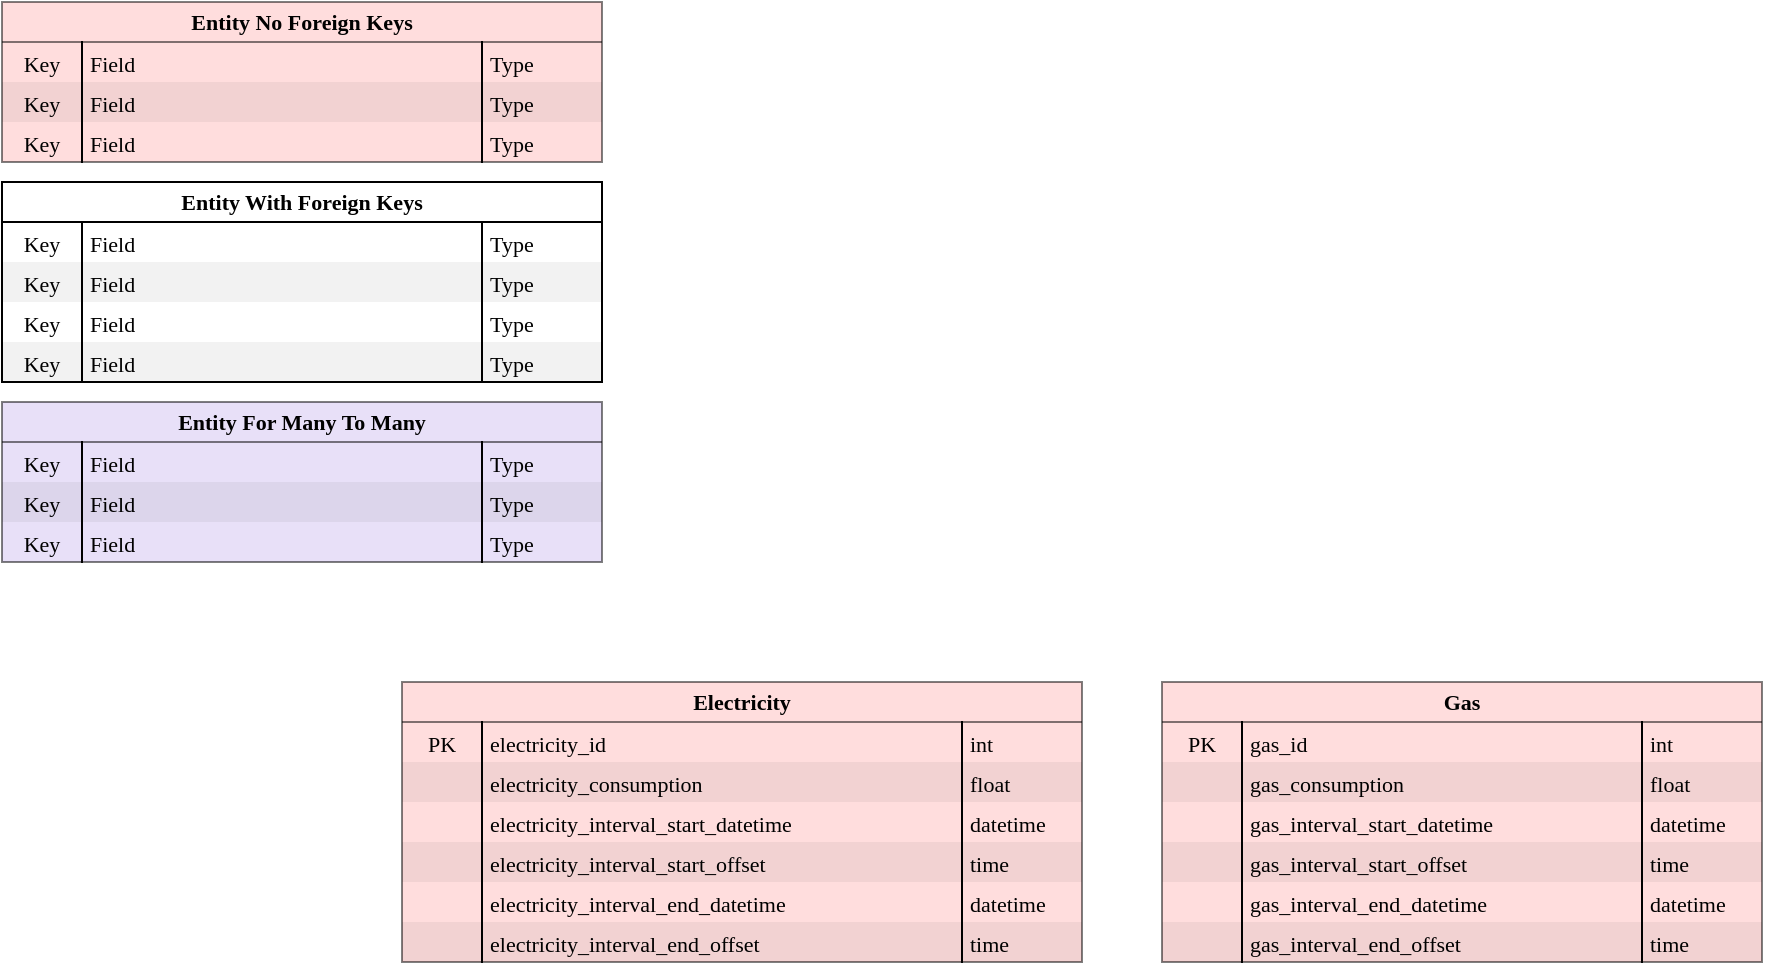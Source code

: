 <mxfile>
    <diagram id="EmLWrfxEd9g9q1BMOvcd" name="octo_tweet">
        <mxGraphModel dx="403" dy="310" grid="1" gridSize="10" guides="1" tooltips="1" connect="1" arrows="1" fold="1" page="1" pageScale="1" pageWidth="1169" pageHeight="827" math="0" shadow="0">
            <root>
                <mxCell id="0"/>
                <mxCell id="1" parent="0"/>
                <mxCell id="2" value="Entity No Foreign Keys" style="html=1;whiteSpace=wrap;swimlane;resizeParent=1;resizeParentMax=0;resizeLast=0;collapsible=1;marginBottom=0;swimlaneFillColor=#FFBBBB;startSize=20;fontSize=11;fontColor=#000000;spacing=0;strokeOpacity=100;fontFamily=Lucida Console;fillColor=#ffbbbb;swimlaneLine=1;opacity=50;gradientColor=none;" parent="1" vertex="1" zOrder="69">
                    <mxGeometry x="20" y="20" width="300" height="80" as="geometry"/>
                </mxCell>
                <mxCell id="3" value="Key" style="strokeColor=none;part=1;resizeHeight=0;align=center;verticalAlign=top;spacingLeft=4;spacingRight=4;overflow=hidden;rotatable=0;points=[[0,0.5],[1,0.5]];portConstraint=eastwest;swimlaneFillColor=#ffffff;fontSize=11;fontColor=#000000;fillColor=none;strokeOpacity=100;spacing=0;fontFamily=Lucida Console;" parent="2" vertex="1">
                    <mxGeometry y="20" width="40" height="20" as="geometry"/>
                </mxCell>
                <mxCell id="4" value="Field" style="shape=partialRectangle;top=0;right=0;bottom=0;part=1;resizeHeight=0;align=left;verticalAlign=top;spacingLeft=4;spacingRight=4;overflow=hidden;rotatable=0;points=[[0,0.5],[1,0.5]];portConstraint=eastwest;swimlaneFillColor=#ffffff;fontSize=11;fontColor=#000000;fillColor=none;strokeOpacity=100;spacing=0;fontFamily=Lucida Console;" parent="2" vertex="1">
                    <mxGeometry x="40" y="20" width="200" height="20" as="geometry"/>
                </mxCell>
                <mxCell id="5" value="Type" style="shape=partialRectangle;top=0;right=0;bottom=0;part=1;resizeHeight=0;align=left;verticalAlign=top;spacingLeft=4;spacingRight=4;overflow=hidden;rotatable=0;points=[[0,0.5],[1,0.5]];portConstraint=eastwest;swimlaneFillColor=#ffffff;fontSize=11;fontColor=#000000;fillColor=none;strokeOpacity=100;spacing=0;fontFamily=Lucida Console;" parent="2" vertex="1">
                    <mxGeometry x="240" y="20" width="60" height="20" as="geometry"/>
                </mxCell>
                <mxCell id="6" value="Key" style="strokeColor=none;part=1;resizeHeight=0;align=center;verticalAlign=top;spacingLeft=4;spacingRight=4;overflow=hidden;rotatable=0;points=[[0,0.5],[1,0.5]];portConstraint=eastwest;swimlaneFillColor=#ffffff;fontSize=11;fontColor=#000000;fillColor=#000000;strokeOpacity=100;spacing=0;fontFamily=Lucida Console;fillOpacity=5;" parent="2" vertex="1">
                    <mxGeometry y="40" width="40" height="20" as="geometry"/>
                </mxCell>
                <mxCell id="7" value="Field" style="shape=partialRectangle;top=0;right=0;bottom=0;part=1;resizeHeight=0;align=left;verticalAlign=top;spacingLeft=4;spacingRight=4;overflow=hidden;rotatable=0;points=[[0,0.5],[1,0.5]];portConstraint=eastwest;swimlaneFillColor=#ffffff;fontSize=11;fontColor=#000000;fillColor=#000000;strokeOpacity=100;spacing=0;fontFamily=Lucida Console;fillOpacity=5;" parent="2" vertex="1">
                    <mxGeometry x="40" y="40" width="200" height="20" as="geometry"/>
                </mxCell>
                <mxCell id="8" value="Type" style="shape=partialRectangle;top=0;right=0;bottom=0;part=1;resizeHeight=0;align=left;verticalAlign=top;spacingLeft=4;spacingRight=4;overflow=hidden;rotatable=0;points=[[0,0.5],[1,0.5]];portConstraint=eastwest;swimlaneFillColor=#ffffff;fontSize=11;fontColor=#000000;fillColor=#000000;strokeOpacity=100;spacing=0;fontFamily=Lucida Console;fillOpacity=5;" parent="2" vertex="1">
                    <mxGeometry x="240" y="40" width="60" height="20" as="geometry"/>
                </mxCell>
                <mxCell id="9" value="Key" style="strokeColor=none;part=1;resizeHeight=0;align=center;verticalAlign=top;spacingLeft=4;spacingRight=4;overflow=hidden;rotatable=0;points=[[0,0.5],[1,0.5]];portConstraint=eastwest;swimlaneFillColor=#ffffff;fontSize=11;fontColor=#000000;fillColor=none;strokeOpacity=100;spacing=0;fontFamily=Lucida Console;" parent="2" vertex="1">
                    <mxGeometry y="60" width="40" height="20" as="geometry"/>
                </mxCell>
                <mxCell id="10" value="Field" style="shape=partialRectangle;top=0;right=0;bottom=0;part=1;resizeHeight=0;align=left;verticalAlign=top;spacingLeft=4;spacingRight=4;overflow=hidden;rotatable=0;points=[[0,0.5],[1,0.5]];portConstraint=eastwest;swimlaneFillColor=#ffffff;fontSize=11;fontColor=#000000;fillColor=none;strokeOpacity=100;spacing=0;fontFamily=Lucida Console;" parent="2" vertex="1">
                    <mxGeometry x="40" y="60" width="200" height="20" as="geometry"/>
                </mxCell>
                <mxCell id="11" value="Type" style="shape=partialRectangle;top=0;right=0;bottom=0;part=1;resizeHeight=0;align=left;verticalAlign=top;spacingLeft=4;spacingRight=4;overflow=hidden;rotatable=0;points=[[0,0.5],[1,0.5]];portConstraint=eastwest;swimlaneFillColor=#ffffff;fontSize=11;fontColor=#000000;fillColor=none;strokeOpacity=100;spacing=0;fontFamily=Lucida Console;" parent="2" vertex="1">
                    <mxGeometry x="240" y="60" width="60" height="20" as="geometry"/>
                </mxCell>
                <mxCell id="12" value="Entity With Foreign Keys" style="html=1;whiteSpace=wrap;swimlane;resizeParent=1;resizeParentMax=0;resizeLast=0;collapsible=1;marginBottom=0;swimlaneFillColor=#ffffff;startSize=20;fontSize=11;fontColor=#000000;spacing=0;strokeOpacity=100;fontFamily=Lucida Console;" parent="1" vertex="1" zOrder="69">
                    <mxGeometry x="20" y="110" width="300" height="100" as="geometry"/>
                </mxCell>
                <mxCell id="13" value="Key" style="strokeColor=none;part=1;resizeHeight=0;align=center;verticalAlign=top;spacingLeft=4;spacingRight=4;overflow=hidden;rotatable=0;points=[[0,0.5],[1,0.5]];portConstraint=eastwest;swimlaneFillColor=#ffffff;fontSize=11;fontColor=#000000;fillColor=none;strokeOpacity=100;spacing=0;fontFamily=Lucida Console;" parent="12" vertex="1">
                    <mxGeometry y="20" width="40" height="20" as="geometry"/>
                </mxCell>
                <mxCell id="14" value="Field" style="shape=partialRectangle;top=0;right=0;bottom=0;part=1;resizeHeight=0;align=left;verticalAlign=top;spacingLeft=4;spacingRight=4;overflow=hidden;rotatable=0;points=[[0,0.5],[1,0.5]];portConstraint=eastwest;swimlaneFillColor=#ffffff;fontSize=11;fontColor=#000000;fillColor=none;strokeOpacity=100;spacing=0;fontFamily=Lucida Console;" parent="12" vertex="1">
                    <mxGeometry x="40" y="20" width="200" height="20" as="geometry"/>
                </mxCell>
                <mxCell id="15" value="Type" style="shape=partialRectangle;top=0;right=0;bottom=0;part=1;resizeHeight=0;align=left;verticalAlign=top;spacingLeft=4;spacingRight=4;overflow=hidden;rotatable=0;points=[[0,0.5],[1,0.5]];portConstraint=eastwest;swimlaneFillColor=#ffffff;fontSize=11;fontColor=#000000;fillColor=none;strokeOpacity=100;spacing=0;fontFamily=Lucida Console;" parent="12" vertex="1">
                    <mxGeometry x="240" y="20" width="60" height="20" as="geometry"/>
                </mxCell>
                <mxCell id="16" value="Key" style="strokeColor=none;part=1;resizeHeight=0;align=center;verticalAlign=top;spacingLeft=4;spacingRight=4;overflow=hidden;rotatable=0;points=[[0,0.5],[1,0.5]];portConstraint=eastwest;swimlaneFillColor=#ffffff;fontSize=11;fontColor=#000000;fillColor=#000000;strokeOpacity=100;spacing=0;fontFamily=Lucida Console;fillOpacity=5;" parent="12" vertex="1">
                    <mxGeometry y="40" width="40" height="20" as="geometry"/>
                </mxCell>
                <mxCell id="17" value="Field" style="shape=partialRectangle;top=0;right=0;bottom=0;part=1;resizeHeight=0;align=left;verticalAlign=top;spacingLeft=4;spacingRight=4;overflow=hidden;rotatable=0;points=[[0,0.5],[1,0.5]];portConstraint=eastwest;swimlaneFillColor=#ffffff;fontSize=11;fontColor=#000000;fillColor=#000000;strokeOpacity=100;spacing=0;fontFamily=Lucida Console;fillOpacity=5;" parent="12" vertex="1">
                    <mxGeometry x="40" y="40" width="200" height="20" as="geometry"/>
                </mxCell>
                <mxCell id="18" value="Type" style="shape=partialRectangle;top=0;right=0;bottom=0;part=1;resizeHeight=0;align=left;verticalAlign=top;spacingLeft=4;spacingRight=4;overflow=hidden;rotatable=0;points=[[0,0.5],[1,0.5]];portConstraint=eastwest;swimlaneFillColor=#ffffff;fontSize=11;fontColor=#000000;fillColor=#000000;strokeOpacity=100;spacing=0;fontFamily=Lucida Console;fillOpacity=5;" parent="12" vertex="1">
                    <mxGeometry x="240" y="40" width="60" height="20" as="geometry"/>
                </mxCell>
                <mxCell id="19" value="Key" style="strokeColor=none;part=1;resizeHeight=0;align=center;verticalAlign=top;spacingLeft=4;spacingRight=4;overflow=hidden;rotatable=0;points=[[0,0.5],[1,0.5]];portConstraint=eastwest;swimlaneFillColor=#ffffff;fontSize=11;fontColor=#000000;fillColor=none;strokeOpacity=100;spacing=0;fontFamily=Lucida Console;" parent="12" vertex="1">
                    <mxGeometry y="60" width="40" height="20" as="geometry"/>
                </mxCell>
                <mxCell id="20" value="Field" style="shape=partialRectangle;top=0;right=0;bottom=0;part=1;resizeHeight=0;align=left;verticalAlign=top;spacingLeft=4;spacingRight=4;overflow=hidden;rotatable=0;points=[[0,0.5],[1,0.5]];portConstraint=eastwest;swimlaneFillColor=#ffffff;fontSize=11;fontColor=#000000;fillColor=none;strokeOpacity=100;spacing=0;fontFamily=Lucida Console;" parent="12" vertex="1">
                    <mxGeometry x="40" y="60" width="200" height="20" as="geometry"/>
                </mxCell>
                <mxCell id="21" value="Type" style="shape=partialRectangle;top=0;right=0;bottom=0;part=1;resizeHeight=0;align=left;verticalAlign=top;spacingLeft=4;spacingRight=4;overflow=hidden;rotatable=0;points=[[0,0.5],[1,0.5]];portConstraint=eastwest;swimlaneFillColor=#ffffff;fontSize=11;fontColor=#000000;fillColor=none;strokeOpacity=100;spacing=0;fontFamily=Lucida Console;" parent="12" vertex="1">
                    <mxGeometry x="240" y="60" width="60" height="20" as="geometry"/>
                </mxCell>
                <mxCell id="22" value="Key" style="strokeColor=none;part=1;resizeHeight=0;align=center;verticalAlign=top;spacingLeft=4;spacingRight=4;overflow=hidden;rotatable=0;points=[[0,0.5],[1,0.5]];portConstraint=eastwest;swimlaneFillColor=#ffffff;fontSize=11;fontColor=#000000;fillColor=#000000;strokeOpacity=100;spacing=0;fontFamily=Lucida Console;fillOpacity=5;" parent="12" vertex="1">
                    <mxGeometry y="80" width="40" height="20" as="geometry"/>
                </mxCell>
                <mxCell id="23" value="Field" style="shape=partialRectangle;top=0;right=0;bottom=0;part=1;resizeHeight=0;align=left;verticalAlign=top;spacingLeft=4;spacingRight=4;overflow=hidden;rotatable=0;points=[[0,0.5],[1,0.5]];portConstraint=eastwest;swimlaneFillColor=#ffffff;fontSize=11;fontColor=#000000;fillColor=#000000;strokeOpacity=100;spacing=0;fontFamily=Lucida Console;fillOpacity=5;" parent="12" vertex="1">
                    <mxGeometry x="40" y="80" width="200" height="20" as="geometry"/>
                </mxCell>
                <mxCell id="24" value="Type" style="shape=partialRectangle;top=0;right=0;bottom=0;part=1;resizeHeight=0;align=left;verticalAlign=top;spacingLeft=4;spacingRight=4;overflow=hidden;rotatable=0;points=[[0,0.5],[1,0.5]];portConstraint=eastwest;swimlaneFillColor=#ffffff;fontSize=11;fontColor=#000000;fillColor=#000000;strokeOpacity=100;spacing=0;fontFamily=Lucida Console;fillOpacity=5;" parent="12" vertex="1">
                    <mxGeometry x="240" y="80" width="60" height="20" as="geometry"/>
                </mxCell>
                <mxCell id="25" value="Entity For Many To Many" style="html=1;whiteSpace=wrap;swimlane;resizeParent=1;resizeParentMax=0;resizeLast=0;collapsible=1;marginBottom=0;swimlaneFillColor=#D2C2F2;startSize=20;fontSize=11;fontColor=#000000;spacing=0;strokeOpacity=100;fontFamily=Lucida Console;fillColor=#D2C2F2;swimlaneLine=1;opacity=50;" parent="1" vertex="1" zOrder="69">
                    <mxGeometry x="20" y="220" width="300" height="80" as="geometry"/>
                </mxCell>
                <mxCell id="26" value="Key" style="strokeColor=none;part=1;resizeHeight=0;align=center;verticalAlign=top;spacingLeft=4;spacingRight=4;overflow=hidden;rotatable=0;points=[[0,0.5],[1,0.5]];portConstraint=eastwest;swimlaneFillColor=#ffffff;fontSize=11;fontColor=#000000;fillColor=none;strokeOpacity=100;spacing=0;fontFamily=Lucida Console;" parent="25" vertex="1">
                    <mxGeometry y="20" width="40" height="20" as="geometry"/>
                </mxCell>
                <mxCell id="27" value="Field" style="shape=partialRectangle;top=0;right=0;bottom=0;part=1;resizeHeight=0;align=left;verticalAlign=top;spacingLeft=4;spacingRight=4;overflow=hidden;rotatable=0;points=[[0,0.5],[1,0.5]];portConstraint=eastwest;swimlaneFillColor=#ffffff;fontSize=11;fontColor=#000000;fillColor=none;strokeOpacity=100;spacing=0;fontFamily=Lucida Console;" parent="25" vertex="1">
                    <mxGeometry x="40" y="20" width="200" height="20" as="geometry"/>
                </mxCell>
                <mxCell id="28" value="Type" style="shape=partialRectangle;top=0;right=0;bottom=0;part=1;resizeHeight=0;align=left;verticalAlign=top;spacingLeft=4;spacingRight=4;overflow=hidden;rotatable=0;points=[[0,0.5],[1,0.5]];portConstraint=eastwest;swimlaneFillColor=#ffffff;fontSize=11;fontColor=#000000;fillColor=none;strokeOpacity=100;spacing=0;fontFamily=Lucida Console;" parent="25" vertex="1">
                    <mxGeometry x="240" y="20" width="60" height="20" as="geometry"/>
                </mxCell>
                <mxCell id="29" value="Key" style="strokeColor=none;part=1;resizeHeight=0;align=center;verticalAlign=top;spacingLeft=4;spacingRight=4;overflow=hidden;rotatable=0;points=[[0,0.5],[1,0.5]];portConstraint=eastwest;swimlaneFillColor=#ffffff;fontSize=11;fontColor=#000000;fillColor=#000000;strokeOpacity=100;spacing=0;fontFamily=Lucida Console;fillOpacity=5;" parent="25" vertex="1">
                    <mxGeometry y="40" width="40" height="20" as="geometry"/>
                </mxCell>
                <mxCell id="30" value="Field" style="shape=partialRectangle;top=0;right=0;bottom=0;part=1;resizeHeight=0;align=left;verticalAlign=top;spacingLeft=4;spacingRight=4;overflow=hidden;rotatable=0;points=[[0,0.5],[1,0.5]];portConstraint=eastwest;swimlaneFillColor=#ffffff;fontSize=11;fontColor=#000000;fillColor=#000000;strokeOpacity=100;spacing=0;fontFamily=Lucida Console;fillOpacity=5;" parent="25" vertex="1">
                    <mxGeometry x="40" y="40" width="200" height="20" as="geometry"/>
                </mxCell>
                <mxCell id="31" value="Type" style="shape=partialRectangle;top=0;right=0;bottom=0;part=1;resizeHeight=0;align=left;verticalAlign=top;spacingLeft=4;spacingRight=4;overflow=hidden;rotatable=0;points=[[0,0.5],[1,0.5]];portConstraint=eastwest;swimlaneFillColor=#ffffff;fontSize=11;fontColor=#000000;fillColor=#000000;strokeOpacity=100;spacing=0;fontFamily=Lucida Console;fillOpacity=5;" parent="25" vertex="1">
                    <mxGeometry x="240" y="40" width="60" height="20" as="geometry"/>
                </mxCell>
                <mxCell id="32" value="Key" style="strokeColor=none;part=1;resizeHeight=0;align=center;verticalAlign=top;spacingLeft=4;spacingRight=4;overflow=hidden;rotatable=0;points=[[0,0.5],[1,0.5]];portConstraint=eastwest;swimlaneFillColor=#ffffff;fontSize=11;fontColor=#000000;fillColor=none;strokeOpacity=100;spacing=0;fontFamily=Lucida Console;" parent="25" vertex="1">
                    <mxGeometry y="60" width="40" height="20" as="geometry"/>
                </mxCell>
                <mxCell id="33" value="Field" style="shape=partialRectangle;top=0;right=0;bottom=0;part=1;resizeHeight=0;align=left;verticalAlign=top;spacingLeft=4;spacingRight=4;overflow=hidden;rotatable=0;points=[[0,0.5],[1,0.5]];portConstraint=eastwest;swimlaneFillColor=#ffffff;fontSize=11;fontColor=#000000;fillColor=none;strokeOpacity=100;spacing=0;fontFamily=Lucida Console;" parent="25" vertex="1">
                    <mxGeometry x="40" y="60" width="200" height="20" as="geometry"/>
                </mxCell>
                <mxCell id="34" value="Type" style="shape=partialRectangle;top=0;right=0;bottom=0;part=1;resizeHeight=0;align=left;verticalAlign=top;spacingLeft=4;spacingRight=4;overflow=hidden;rotatable=0;points=[[0,0.5],[1,0.5]];portConstraint=eastwest;swimlaneFillColor=#ffffff;fontSize=11;fontColor=#000000;fillColor=none;strokeOpacity=100;spacing=0;fontFamily=Lucida Console;" parent="25" vertex="1">
                    <mxGeometry x="240" y="60" width="60" height="20" as="geometry"/>
                </mxCell>
                <mxCell id="35" value="Electricity" style="html=1;whiteSpace=wrap;swimlane;resizeParent=1;resizeParentMax=0;resizeLast=0;collapsible=1;marginBottom=0;swimlaneFillColor=#FFBBBB;startSize=20;fontSize=11;fontColor=#000000;spacing=0;strokeOpacity=100;fontFamily=Lucida Console;fillColor=#ffbbbb;swimlaneLine=1;opacity=50;gradientColor=none;" parent="1" vertex="1" zOrder="69">
                    <mxGeometry x="220" y="360" width="340" height="140" as="geometry"/>
                </mxCell>
                <mxCell id="36" value="PK" style="strokeColor=none;part=1;resizeHeight=0;align=center;verticalAlign=top;spacingLeft=4;spacingRight=4;overflow=hidden;rotatable=0;points=[[0,0.5],[1,0.5]];portConstraint=eastwest;swimlaneFillColor=#ffffff;fontSize=11;fontColor=#000000;fillColor=none;strokeOpacity=100;spacing=0;fontFamily=Lucida Console;" parent="35" vertex="1">
                    <mxGeometry y="20" width="40" height="20" as="geometry"/>
                </mxCell>
                <mxCell id="37" value="electricity_id" style="shape=partialRectangle;top=0;right=0;bottom=0;part=1;resizeHeight=0;align=left;verticalAlign=top;spacingLeft=4;spacingRight=4;overflow=hidden;rotatable=0;points=[[0,0.5],[1,0.5]];portConstraint=eastwest;swimlaneFillColor=#ffffff;fontSize=11;fontColor=#000000;fillColor=none;strokeOpacity=100;spacing=0;fontFamily=Lucida Console;" parent="35" vertex="1">
                    <mxGeometry x="40" y="20" width="240" height="20" as="geometry"/>
                </mxCell>
                <mxCell id="38" value="int" style="shape=partialRectangle;top=0;right=0;bottom=0;part=1;resizeHeight=0;align=left;verticalAlign=top;spacingLeft=4;spacingRight=4;overflow=hidden;rotatable=0;points=[[0,0.5],[1,0.5]];portConstraint=eastwest;swimlaneFillColor=#ffffff;fontSize=11;fontColor=#000000;fillColor=none;strokeOpacity=100;spacing=0;fontFamily=Lucida Console;" parent="35" vertex="1">
                    <mxGeometry x="280" y="20" width="60" height="20" as="geometry"/>
                </mxCell>
                <mxCell id="39" value="" style="strokeColor=none;part=1;resizeHeight=0;align=center;verticalAlign=top;spacingLeft=4;spacingRight=4;overflow=hidden;rotatable=0;points=[[0,0.5],[1,0.5]];portConstraint=eastwest;swimlaneFillColor=#ffffff;fontSize=11;fontColor=#000000;fillColor=#000000;strokeOpacity=100;spacing=0;fontFamily=Lucida Console;fillOpacity=5;" parent="35" vertex="1">
                    <mxGeometry y="40" width="40" height="20" as="geometry"/>
                </mxCell>
                <mxCell id="40" value="electricity_consumption" style="shape=partialRectangle;top=0;right=0;bottom=0;part=1;resizeHeight=0;align=left;verticalAlign=top;spacingLeft=4;spacingRight=4;overflow=hidden;rotatable=0;points=[[0,0.5],[1,0.5]];portConstraint=eastwest;swimlaneFillColor=#ffffff;fontSize=11;fontColor=#000000;fillColor=#000000;strokeOpacity=100;spacing=0;fontFamily=Lucida Console;fillOpacity=5;" parent="35" vertex="1">
                    <mxGeometry x="40" y="40" width="240" height="20" as="geometry"/>
                </mxCell>
                <mxCell id="41" value="float" style="shape=partialRectangle;top=0;right=0;bottom=0;part=1;resizeHeight=0;align=left;verticalAlign=top;spacingLeft=4;spacingRight=4;overflow=hidden;rotatable=0;points=[[0,0.5],[1,0.5]];portConstraint=eastwest;swimlaneFillColor=#ffffff;fontSize=11;fontColor=#000000;fillColor=#000000;strokeOpacity=100;spacing=0;fontFamily=Lucida Console;fillOpacity=5;" parent="35" vertex="1">
                    <mxGeometry x="280" y="40" width="60" height="20" as="geometry"/>
                </mxCell>
                <mxCell id="43" value="electricity_interval_start_datetime" style="shape=partialRectangle;top=0;right=0;bottom=0;part=1;resizeHeight=0;align=left;verticalAlign=top;spacingLeft=4;spacingRight=4;overflow=hidden;rotatable=0;points=[[0,0.5],[1,0.5]];portConstraint=eastwest;swimlaneFillColor=#ffffff;fontSize=11;fontColor=#000000;fillColor=none;strokeOpacity=100;spacing=0;fontFamily=Lucida Console;" parent="35" vertex="1">
                    <mxGeometry x="40" y="60" width="240" height="20" as="geometry"/>
                </mxCell>
                <mxCell id="44" value="datetime" style="shape=partialRectangle;top=0;right=0;bottom=0;part=1;resizeHeight=0;align=left;verticalAlign=top;spacingLeft=4;spacingRight=4;overflow=hidden;rotatable=0;points=[[0,0.5],[1,0.5]];portConstraint=eastwest;swimlaneFillColor=#ffffff;fontSize=11;fontColor=#000000;fillColor=none;strokeOpacity=100;spacing=0;fontFamily=Lucida Console;" parent="35" vertex="1">
                    <mxGeometry x="280" y="60" width="60" height="20" as="geometry"/>
                </mxCell>
                <mxCell id="45" value="" style="strokeColor=none;part=1;resizeHeight=0;align=center;verticalAlign=top;spacingLeft=4;spacingRight=4;overflow=hidden;rotatable=0;points=[[0,0.5],[1,0.5]];portConstraint=eastwest;swimlaneFillColor=#ffffff;fontSize=11;fontColor=#000000;fillColor=#000000;strokeOpacity=100;spacing=0;fontFamily=Lucida Console;fillOpacity=5;" parent="35" vertex="1">
                    <mxGeometry y="80" width="40" height="20" as="geometry"/>
                </mxCell>
                <mxCell id="46" value="electricity_interval_start_offset" style="shape=partialRectangle;top=0;right=0;bottom=0;part=1;resizeHeight=0;align=left;verticalAlign=top;spacingLeft=4;spacingRight=4;overflow=hidden;rotatable=0;points=[[0,0.5],[1,0.5]];portConstraint=eastwest;swimlaneFillColor=#ffffff;fontSize=11;fontColor=#000000;fillColor=#000000;strokeOpacity=100;spacing=0;fontFamily=Lucida Console;fillOpacity=5;" parent="35" vertex="1">
                    <mxGeometry x="40" y="80" width="240" height="20" as="geometry"/>
                </mxCell>
                <mxCell id="47" value="time" style="shape=partialRectangle;top=0;right=0;bottom=0;part=1;resizeHeight=0;align=left;verticalAlign=top;spacingLeft=4;spacingRight=4;overflow=hidden;rotatable=0;points=[[0,0.5],[1,0.5]];portConstraint=eastwest;swimlaneFillColor=#ffffff;fontSize=11;fontColor=#000000;fillColor=#000000;strokeOpacity=100;spacing=0;fontFamily=Lucida Console;fillOpacity=5;" parent="35" vertex="1">
                    <mxGeometry x="280" y="80" width="60" height="20" as="geometry"/>
                </mxCell>
                <mxCell id="49" value="electricity_interval_end_datetime" style="shape=partialRectangle;top=0;right=0;bottom=0;part=1;resizeHeight=0;align=left;verticalAlign=top;spacingLeft=4;spacingRight=4;overflow=hidden;rotatable=0;points=[[0,0.5],[1,0.5]];portConstraint=eastwest;swimlaneFillColor=#ffffff;fontSize=11;fontColor=#000000;fillColor=none;strokeOpacity=100;spacing=0;fontFamily=Lucida Console;" parent="35" vertex="1">
                    <mxGeometry x="40" y="100" width="240" height="20" as="geometry"/>
                </mxCell>
                <mxCell id="50" value="datetime" style="shape=partialRectangle;top=0;right=0;bottom=0;part=1;resizeHeight=0;align=left;verticalAlign=top;spacingLeft=4;spacingRight=4;overflow=hidden;rotatable=0;points=[[0,0.5],[1,0.5]];portConstraint=eastwest;swimlaneFillColor=#ffffff;fontSize=11;fontColor=#000000;fillColor=none;strokeOpacity=100;spacing=0;fontFamily=Lucida Console;" parent="35" vertex="1">
                    <mxGeometry x="280" y="100" width="60" height="20" as="geometry"/>
                </mxCell>
                <mxCell id="51" value="" style="strokeColor=none;part=1;resizeHeight=0;align=center;verticalAlign=top;spacingLeft=4;spacingRight=4;overflow=hidden;rotatable=0;points=[[0,0.5],[1,0.5]];portConstraint=eastwest;swimlaneFillColor=#ffffff;fontSize=11;fontColor=#000000;fillColor=#000000;strokeOpacity=100;spacing=0;fontFamily=Lucida Console;fillOpacity=5;" parent="35" vertex="1">
                    <mxGeometry y="120" width="40" height="20" as="geometry"/>
                </mxCell>
                <mxCell id="52" value="electricity_interval_end_offset" style="shape=partialRectangle;top=0;right=0;bottom=0;part=1;resizeHeight=0;align=left;verticalAlign=top;spacingLeft=4;spacingRight=4;overflow=hidden;rotatable=0;points=[[0,0.5],[1,0.5]];portConstraint=eastwest;swimlaneFillColor=#ffffff;fontSize=11;fontColor=#000000;fillColor=#000000;strokeOpacity=100;spacing=0;fontFamily=Lucida Console;fillOpacity=5;" parent="35" vertex="1">
                    <mxGeometry x="40" y="120" width="240" height="20" as="geometry"/>
                </mxCell>
                <mxCell id="53" value="time" style="shape=partialRectangle;top=0;right=0;bottom=0;part=1;resizeHeight=0;align=left;verticalAlign=top;spacingLeft=4;spacingRight=4;overflow=hidden;rotatable=0;points=[[0,0.5],[1,0.5]];portConstraint=eastwest;swimlaneFillColor=#ffffff;fontSize=11;fontColor=#000000;fillColor=#000000;strokeOpacity=100;spacing=0;fontFamily=Lucida Console;fillOpacity=5;" parent="35" vertex="1">
                    <mxGeometry x="280" y="120" width="60" height="20" as="geometry"/>
                </mxCell>
                <mxCell id="54" value="Gas" style="html=1;whiteSpace=wrap;swimlane;resizeParent=1;resizeParentMax=0;resizeLast=0;collapsible=1;marginBottom=0;swimlaneFillColor=#FFBBBB;startSize=20;fontSize=11;fontColor=#000000;spacing=0;strokeOpacity=100;fontFamily=Lucida Console;fillColor=#ffbbbb;swimlaneLine=1;opacity=50;gradientColor=none;" parent="1" vertex="1" zOrder="69">
                    <mxGeometry x="600" y="360" width="300" height="140" as="geometry"/>
                </mxCell>
                <mxCell id="55" value="PK" style="strokeColor=none;part=1;resizeHeight=0;align=center;verticalAlign=top;spacingLeft=4;spacingRight=4;overflow=hidden;rotatable=0;points=[[0,0.5],[1,0.5]];portConstraint=eastwest;swimlaneFillColor=#ffffff;fontSize=11;fontColor=#000000;fillColor=none;strokeOpacity=100;spacing=0;fontFamily=Lucida Console;" parent="54" vertex="1">
                    <mxGeometry y="20" width="40" height="20" as="geometry"/>
                </mxCell>
                <mxCell id="56" value="gas_id" style="shape=partialRectangle;top=0;right=0;bottom=0;part=1;resizeHeight=0;align=left;verticalAlign=top;spacingLeft=4;spacingRight=4;overflow=hidden;rotatable=0;points=[[0,0.5],[1,0.5]];portConstraint=eastwest;swimlaneFillColor=#ffffff;fontSize=11;fontColor=#000000;fillColor=none;strokeOpacity=100;spacing=0;fontFamily=Lucida Console;" parent="54" vertex="1">
                    <mxGeometry x="40" y="20" width="200" height="20" as="geometry"/>
                </mxCell>
                <mxCell id="57" value="int" style="shape=partialRectangle;top=0;right=0;bottom=0;part=1;resizeHeight=0;align=left;verticalAlign=top;spacingLeft=4;spacingRight=4;overflow=hidden;rotatable=0;points=[[0,0.5],[1,0.5]];portConstraint=eastwest;swimlaneFillColor=#ffffff;fontSize=11;fontColor=#000000;fillColor=none;strokeOpacity=100;spacing=0;fontFamily=Lucida Console;" parent="54" vertex="1">
                    <mxGeometry x="240" y="20" width="60" height="20" as="geometry"/>
                </mxCell>
                <mxCell id="58" value="" style="strokeColor=none;part=1;resizeHeight=0;align=center;verticalAlign=top;spacingLeft=4;spacingRight=4;overflow=hidden;rotatable=0;points=[[0,0.5],[1,0.5]];portConstraint=eastwest;swimlaneFillColor=#ffffff;fontSize=11;fontColor=#000000;fillColor=#000000;strokeOpacity=100;spacing=0;fontFamily=Lucida Console;fillOpacity=5;" parent="54" vertex="1">
                    <mxGeometry y="40" width="40" height="20" as="geometry"/>
                </mxCell>
                <mxCell id="59" value="gas_consumption" style="shape=partialRectangle;top=0;right=0;bottom=0;part=1;resizeHeight=0;align=left;verticalAlign=top;spacingLeft=4;spacingRight=4;overflow=hidden;rotatable=0;points=[[0,0.5],[1,0.5]];portConstraint=eastwest;swimlaneFillColor=#ffffff;fontSize=11;fontColor=#000000;fillColor=#000000;strokeOpacity=100;spacing=0;fontFamily=Lucida Console;fillOpacity=5;" parent="54" vertex="1">
                    <mxGeometry x="40" y="40" width="200" height="20" as="geometry"/>
                </mxCell>
                <mxCell id="60" value="float" style="shape=partialRectangle;top=0;right=0;bottom=0;part=1;resizeHeight=0;align=left;verticalAlign=top;spacingLeft=4;spacingRight=4;overflow=hidden;rotatable=0;points=[[0,0.5],[1,0.5]];portConstraint=eastwest;swimlaneFillColor=#ffffff;fontSize=11;fontColor=#000000;fillColor=#000000;strokeOpacity=100;spacing=0;fontFamily=Lucida Console;fillOpacity=5;" parent="54" vertex="1">
                    <mxGeometry x="240" y="40" width="60" height="20" as="geometry"/>
                </mxCell>
                <mxCell id="61" value="gas_interval_start_datetime" style="shape=partialRectangle;top=0;right=0;bottom=0;part=1;resizeHeight=0;align=left;verticalAlign=top;spacingLeft=4;spacingRight=4;overflow=hidden;rotatable=0;points=[[0,0.5],[1,0.5]];portConstraint=eastwest;swimlaneFillColor=#ffffff;fontSize=11;fontColor=#000000;fillColor=none;strokeOpacity=100;spacing=0;fontFamily=Lucida Console;" parent="54" vertex="1">
                    <mxGeometry x="40" y="60" width="200" height="20" as="geometry"/>
                </mxCell>
                <mxCell id="62" value="datetime" style="shape=partialRectangle;top=0;right=0;bottom=0;part=1;resizeHeight=0;align=left;verticalAlign=top;spacingLeft=4;spacingRight=4;overflow=hidden;rotatable=0;points=[[0,0.5],[1,0.5]];portConstraint=eastwest;swimlaneFillColor=#ffffff;fontSize=11;fontColor=#000000;fillColor=none;strokeOpacity=100;spacing=0;fontFamily=Lucida Console;" parent="54" vertex="1">
                    <mxGeometry x="240" y="60" width="60" height="20" as="geometry"/>
                </mxCell>
                <mxCell id="63" value="" style="strokeColor=none;part=1;resizeHeight=0;align=center;verticalAlign=top;spacingLeft=4;spacingRight=4;overflow=hidden;rotatable=0;points=[[0,0.5],[1,0.5]];portConstraint=eastwest;swimlaneFillColor=#ffffff;fontSize=11;fontColor=#000000;fillColor=#000000;strokeOpacity=100;spacing=0;fontFamily=Lucida Console;fillOpacity=5;" parent="54" vertex="1">
                    <mxGeometry y="80" width="40" height="20" as="geometry"/>
                </mxCell>
                <mxCell id="64" value="gas_interval_start_offset" style="shape=partialRectangle;top=0;right=0;bottom=0;part=1;resizeHeight=0;align=left;verticalAlign=top;spacingLeft=4;spacingRight=4;overflow=hidden;rotatable=0;points=[[0,0.5],[1,0.5]];portConstraint=eastwest;swimlaneFillColor=#ffffff;fontSize=11;fontColor=#000000;fillColor=#000000;strokeOpacity=100;spacing=0;fontFamily=Lucida Console;fillOpacity=5;" parent="54" vertex="1">
                    <mxGeometry x="40" y="80" width="200" height="20" as="geometry"/>
                </mxCell>
                <mxCell id="65" value="time" style="shape=partialRectangle;top=0;right=0;bottom=0;part=1;resizeHeight=0;align=left;verticalAlign=top;spacingLeft=4;spacingRight=4;overflow=hidden;rotatable=0;points=[[0,0.5],[1,0.5]];portConstraint=eastwest;swimlaneFillColor=#ffffff;fontSize=11;fontColor=#000000;fillColor=#000000;strokeOpacity=100;spacing=0;fontFamily=Lucida Console;fillOpacity=5;" parent="54" vertex="1">
                    <mxGeometry x="240" y="80" width="60" height="20" as="geometry"/>
                </mxCell>
                <mxCell id="66" value="gas_interval_end_datetime" style="shape=partialRectangle;top=0;right=0;bottom=0;part=1;resizeHeight=0;align=left;verticalAlign=top;spacingLeft=4;spacingRight=4;overflow=hidden;rotatable=0;points=[[0,0.5],[1,0.5]];portConstraint=eastwest;swimlaneFillColor=#ffffff;fontSize=11;fontColor=#000000;fillColor=none;strokeOpacity=100;spacing=0;fontFamily=Lucida Console;" parent="54" vertex="1">
                    <mxGeometry x="40" y="100" width="200" height="20" as="geometry"/>
                </mxCell>
                <mxCell id="67" value="datetime" style="shape=partialRectangle;top=0;right=0;bottom=0;part=1;resizeHeight=0;align=left;verticalAlign=top;spacingLeft=4;spacingRight=4;overflow=hidden;rotatable=0;points=[[0,0.5],[1,0.5]];portConstraint=eastwest;swimlaneFillColor=#ffffff;fontSize=11;fontColor=#000000;fillColor=none;strokeOpacity=100;spacing=0;fontFamily=Lucida Console;" parent="54" vertex="1">
                    <mxGeometry x="240" y="100" width="60" height="20" as="geometry"/>
                </mxCell>
                <mxCell id="68" value="" style="strokeColor=none;part=1;resizeHeight=0;align=center;verticalAlign=top;spacingLeft=4;spacingRight=4;overflow=hidden;rotatable=0;points=[[0,0.5],[1,0.5]];portConstraint=eastwest;swimlaneFillColor=#ffffff;fontSize=11;fontColor=#000000;fillColor=#000000;strokeOpacity=100;spacing=0;fontFamily=Lucida Console;fillOpacity=5;" parent="54" vertex="1">
                    <mxGeometry y="120" width="40" height="20" as="geometry"/>
                </mxCell>
                <mxCell id="69" value="gas_interval_end_offset" style="shape=partialRectangle;top=0;right=0;bottom=0;part=1;resizeHeight=0;align=left;verticalAlign=top;spacingLeft=4;spacingRight=4;overflow=hidden;rotatable=0;points=[[0,0.5],[1,0.5]];portConstraint=eastwest;swimlaneFillColor=#ffffff;fontSize=11;fontColor=#000000;fillColor=#000000;strokeOpacity=100;spacing=0;fontFamily=Lucida Console;fillOpacity=5;" parent="54" vertex="1">
                    <mxGeometry x="40" y="120" width="200" height="20" as="geometry"/>
                </mxCell>
                <mxCell id="70" value="time" style="shape=partialRectangle;top=0;right=0;bottom=0;part=1;resizeHeight=0;align=left;verticalAlign=top;spacingLeft=4;spacingRight=4;overflow=hidden;rotatable=0;points=[[0,0.5],[1,0.5]];portConstraint=eastwest;swimlaneFillColor=#ffffff;fontSize=11;fontColor=#000000;fillColor=#000000;strokeOpacity=100;spacing=0;fontFamily=Lucida Console;fillOpacity=5;" parent="54" vertex="1">
                    <mxGeometry x="240" y="120" width="60" height="20" as="geometry"/>
                </mxCell>
            </root>
        </mxGraphModel>
    </diagram>
</mxfile>